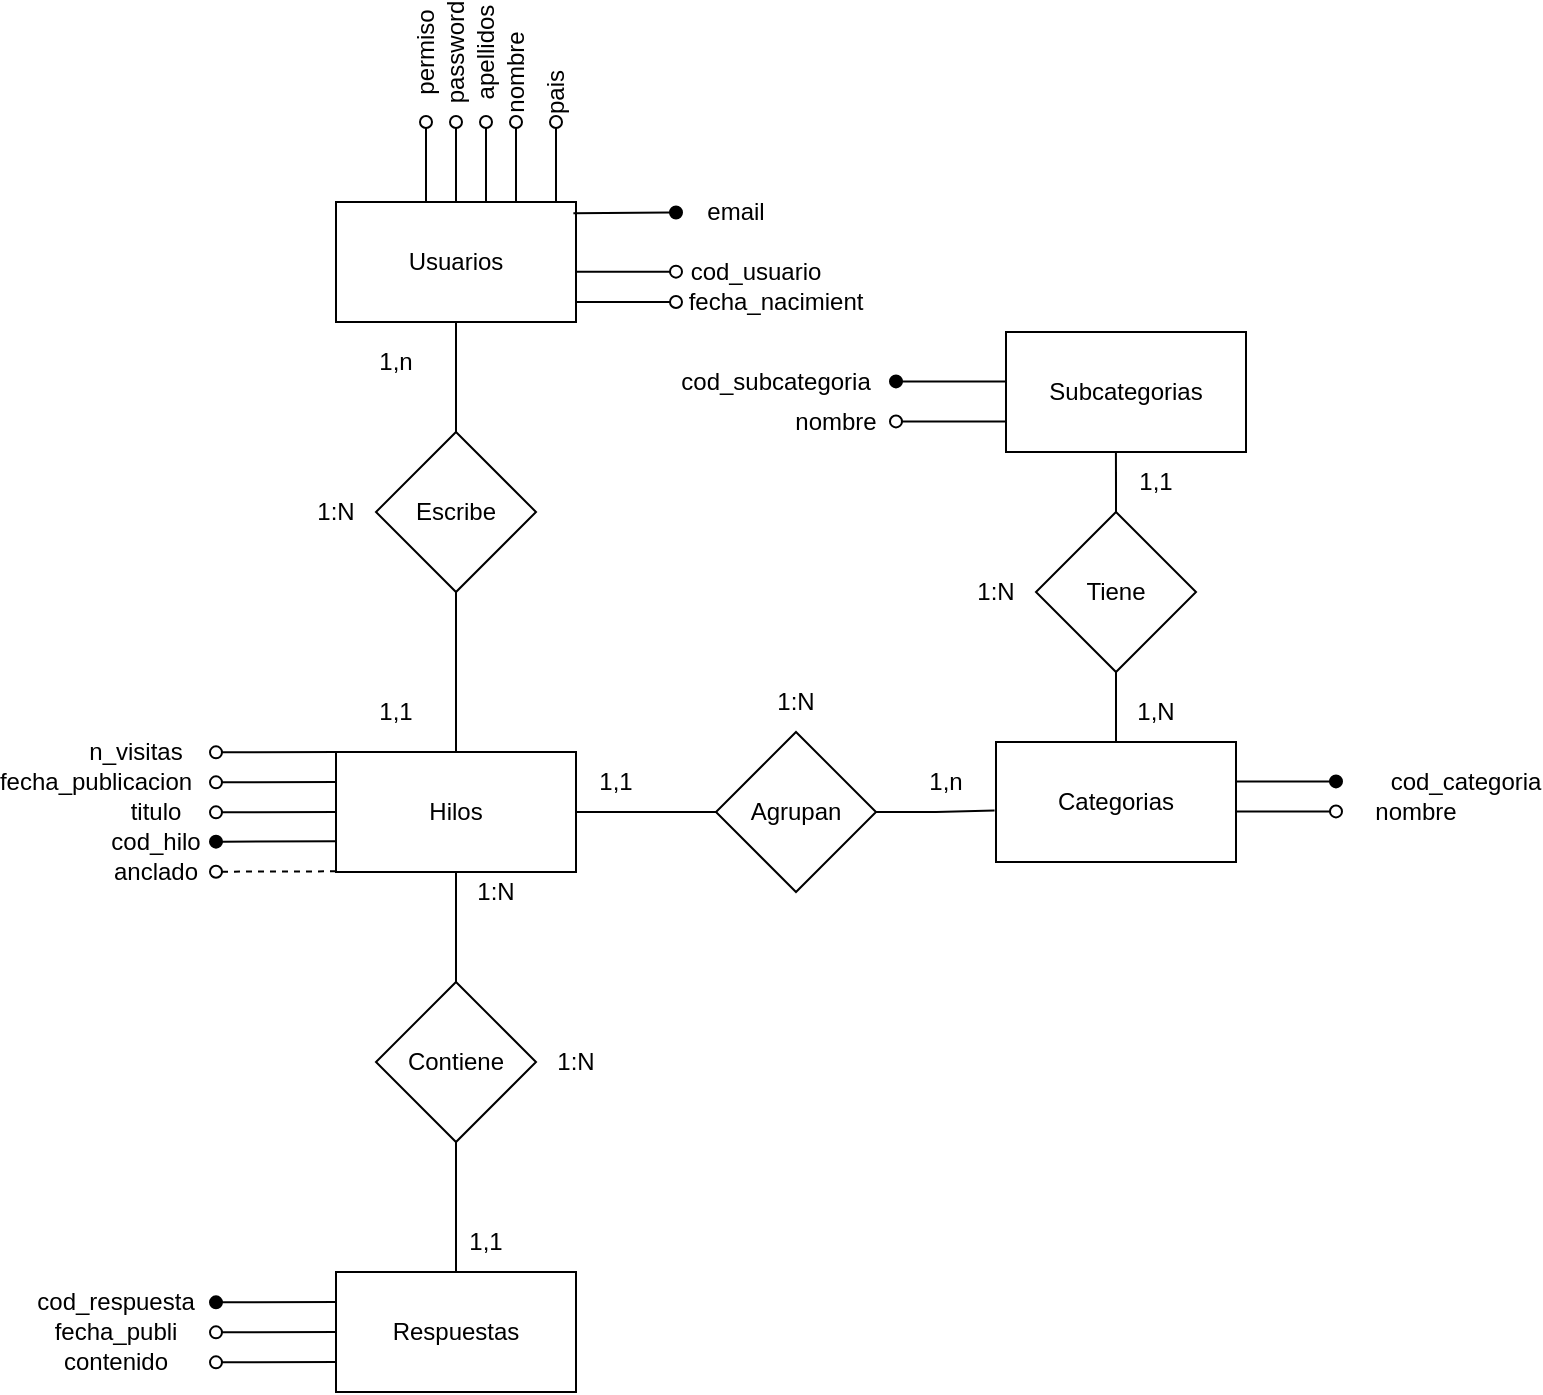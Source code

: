 <mxfile version="17.2.2" type="device"><diagram id="R2lEEEUBdFMjLlhIrx00" name="Page-1"><mxGraphModel dx="1663" dy="1535" grid="1" gridSize="10" guides="1" tooltips="1" connect="1" arrows="1" fold="1" page="1" pageScale="1" pageWidth="850" pageHeight="1100" math="0" shadow="0" extFonts="Permanent Marker^https://fonts.googleapis.com/css?family=Permanent+Marker"><root><mxCell id="0"/><mxCell id="1" parent="0"/><mxCell id="ow7omT4iGgK-N40qtnGG-56" style="edgeStyle=orthogonalEdgeStyle;rounded=0;orthogonalLoop=1;jettySize=auto;html=1;entryX=0.5;entryY=0;entryDx=0;entryDy=0;endArrow=none;endFill=0;strokeWidth=1;" edge="1" parent="1" source="ow7omT4iGgK-N40qtnGG-1" target="ow7omT4iGgK-N40qtnGG-50"><mxGeometry relative="1" as="geometry"/></mxCell><mxCell id="ow7omT4iGgK-N40qtnGG-1" value="Usuarios" style="rounded=0;whiteSpace=wrap;html=1;" vertex="1" parent="1"><mxGeometry x="90" y="95" width="120" height="60" as="geometry"/></mxCell><mxCell id="ow7omT4iGgK-N40qtnGG-63" style="edgeStyle=orthogonalEdgeStyle;rounded=0;orthogonalLoop=1;jettySize=auto;html=1;entryX=0.5;entryY=1;entryDx=0;entryDy=0;endArrow=none;endFill=0;strokeWidth=1;" edge="1" parent="1" source="ow7omT4iGgK-N40qtnGG-2" target="ow7omT4iGgK-N40qtnGG-53"><mxGeometry relative="1" as="geometry"/></mxCell><mxCell id="ow7omT4iGgK-N40qtnGG-2" value="Categorias" style="rounded=0;whiteSpace=wrap;html=1;" vertex="1" parent="1"><mxGeometry x="420" y="365" width="120" height="60" as="geometry"/></mxCell><mxCell id="ow7omT4iGgK-N40qtnGG-3" value="Subcategorias" style="rounded=0;whiteSpace=wrap;html=1;" vertex="1" parent="1"><mxGeometry x="425" y="160" width="120" height="60" as="geometry"/></mxCell><mxCell id="ow7omT4iGgK-N40qtnGG-59" style="edgeStyle=orthogonalEdgeStyle;rounded=0;orthogonalLoop=1;jettySize=auto;html=1;entryX=0;entryY=0.5;entryDx=0;entryDy=0;endArrow=none;endFill=0;strokeWidth=1;" edge="1" parent="1" source="ow7omT4iGgK-N40qtnGG-4" target="ow7omT4iGgK-N40qtnGG-51"><mxGeometry relative="1" as="geometry"/></mxCell><mxCell id="ow7omT4iGgK-N40qtnGG-61" style="edgeStyle=orthogonalEdgeStyle;rounded=0;orthogonalLoop=1;jettySize=auto;html=1;entryX=0.5;entryY=0;entryDx=0;entryDy=0;endArrow=none;endFill=0;strokeWidth=1;" edge="1" parent="1" source="ow7omT4iGgK-N40qtnGG-4" target="ow7omT4iGgK-N40qtnGG-52"><mxGeometry relative="1" as="geometry"/></mxCell><mxCell id="ow7omT4iGgK-N40qtnGG-4" value="Hilos" style="rounded=0;whiteSpace=wrap;html=1;" vertex="1" parent="1"><mxGeometry x="90" y="370" width="120" height="60" as="geometry"/></mxCell><mxCell id="ow7omT4iGgK-N40qtnGG-5" value="Respuestas" style="rounded=0;whiteSpace=wrap;html=1;" vertex="1" parent="1"><mxGeometry x="90" y="630" width="120" height="60" as="geometry"/></mxCell><mxCell id="ow7omT4iGgK-N40qtnGG-7" value="" style="endArrow=oval;html=1;rounded=0;strokeWidth=1;exitX=0.989;exitY=0.094;exitDx=0;exitDy=0;exitPerimeter=0;endFill=1;" edge="1" parent="1" source="ow7omT4iGgK-N40qtnGG-1" target="ow7omT4iGgK-N40qtnGG-8"><mxGeometry width="50" height="50" relative="1" as="geometry"><mxPoint x="260" y="160" as="sourcePoint"/><mxPoint x="230" y="110" as="targetPoint"/></mxGeometry></mxCell><mxCell id="ow7omT4iGgK-N40qtnGG-8" value="email" style="text;html=1;strokeColor=none;fillColor=none;align=center;verticalAlign=middle;whiteSpace=wrap;rounded=0;" vertex="1" parent="1"><mxGeometry x="260" y="85" width="60" height="30" as="geometry"/></mxCell><mxCell id="ow7omT4iGgK-N40qtnGG-9" value="" style="endArrow=oval;html=1;rounded=0;strokeWidth=1;exitX=0.989;exitY=0.094;exitDx=0;exitDy=0;exitPerimeter=0;endFill=0;" edge="1" parent="1"><mxGeometry width="50" height="50" relative="1" as="geometry"><mxPoint x="210.0" y="129.83" as="sourcePoint"/><mxPoint x="260" y="129.83" as="targetPoint"/></mxGeometry></mxCell><mxCell id="ow7omT4iGgK-N40qtnGG-10" value="cod_usuario" style="text;html=1;strokeColor=none;fillColor=none;align=center;verticalAlign=middle;whiteSpace=wrap;rounded=0;" vertex="1" parent="1"><mxGeometry x="270" y="115" width="60" height="30" as="geometry"/></mxCell><mxCell id="ow7omT4iGgK-N40qtnGG-11" value="" style="endArrow=oval;html=1;rounded=0;strokeWidth=1;exitX=0.989;exitY=0.094;exitDx=0;exitDy=0;exitPerimeter=0;endFill=0;" edge="1" parent="1"><mxGeometry width="50" height="50" relative="1" as="geometry"><mxPoint x="210" y="145" as="sourcePoint"/><mxPoint x="260" y="145" as="targetPoint"/></mxGeometry></mxCell><mxCell id="ow7omT4iGgK-N40qtnGG-12" value="fecha_nacimient" style="text;html=1;strokeColor=none;fillColor=none;align=center;verticalAlign=middle;whiteSpace=wrap;rounded=0;" vertex="1" parent="1"><mxGeometry x="280" y="135" width="60" height="20" as="geometry"/></mxCell><mxCell id="ow7omT4iGgK-N40qtnGG-13" value="" style="endArrow=oval;html=1;rounded=0;strokeWidth=1;exitX=0.989;exitY=0.094;exitDx=0;exitDy=0;exitPerimeter=0;endFill=0;" edge="1" parent="1"><mxGeometry width="50" height="50" relative="1" as="geometry"><mxPoint x="200" y="95" as="sourcePoint"/><mxPoint x="200" y="55" as="targetPoint"/></mxGeometry></mxCell><mxCell id="ow7omT4iGgK-N40qtnGG-14" value="pais" style="text;html=1;strokeColor=none;fillColor=none;align=center;verticalAlign=middle;whiteSpace=wrap;rounded=0;rotation=-90;" vertex="1" parent="1"><mxGeometry x="180" y="30" width="40" height="20" as="geometry"/></mxCell><mxCell id="ow7omT4iGgK-N40qtnGG-15" value="" style="endArrow=oval;html=1;rounded=0;strokeWidth=1;exitX=0.989;exitY=0.094;exitDx=0;exitDy=0;exitPerimeter=0;endFill=0;" edge="1" parent="1"><mxGeometry width="50" height="50" relative="1" as="geometry"><mxPoint x="180" y="95" as="sourcePoint"/><mxPoint x="180" y="55" as="targetPoint"/></mxGeometry></mxCell><mxCell id="ow7omT4iGgK-N40qtnGG-16" value="nombre" style="text;html=1;strokeColor=none;fillColor=none;align=center;verticalAlign=middle;whiteSpace=wrap;rounded=0;rotation=-90;" vertex="1" parent="1"><mxGeometry x="165" y="20" width="30" height="20" as="geometry"/></mxCell><mxCell id="ow7omT4iGgK-N40qtnGG-17" value="" style="endArrow=oval;html=1;rounded=0;strokeWidth=1;exitX=0.989;exitY=0.094;exitDx=0;exitDy=0;exitPerimeter=0;endFill=0;" edge="1" parent="1"><mxGeometry width="50" height="50" relative="1" as="geometry"><mxPoint x="165" y="95" as="sourcePoint"/><mxPoint x="165" y="55" as="targetPoint"/></mxGeometry></mxCell><mxCell id="ow7omT4iGgK-N40qtnGG-18" value="apellidos" style="text;html=1;strokeColor=none;fillColor=none;align=center;verticalAlign=middle;whiteSpace=wrap;rounded=0;rotation=-90;" vertex="1" parent="1"><mxGeometry x="150" y="10" width="30" height="20" as="geometry"/></mxCell><mxCell id="ow7omT4iGgK-N40qtnGG-19" value="" style="endArrow=oval;html=1;rounded=0;strokeWidth=1;exitX=0.989;exitY=0.094;exitDx=0;exitDy=0;exitPerimeter=0;endFill=0;" edge="1" parent="1"><mxGeometry width="50" height="50" relative="1" as="geometry"><mxPoint x="150" y="95" as="sourcePoint"/><mxPoint x="150" y="55" as="targetPoint"/></mxGeometry></mxCell><mxCell id="ow7omT4iGgK-N40qtnGG-20" value="password" style="text;html=1;strokeColor=none;fillColor=none;align=center;verticalAlign=middle;whiteSpace=wrap;rounded=0;rotation=-90;" vertex="1" parent="1"><mxGeometry x="135" y="10" width="30" height="20" as="geometry"/></mxCell><mxCell id="ow7omT4iGgK-N40qtnGG-21" value="" style="endArrow=oval;html=1;rounded=0;strokeWidth=1;exitX=0.989;exitY=0.094;exitDx=0;exitDy=0;exitPerimeter=0;endFill=0;" edge="1" parent="1"><mxGeometry width="50" height="50" relative="1" as="geometry"><mxPoint x="135" y="95" as="sourcePoint"/><mxPoint x="135" y="55" as="targetPoint"/></mxGeometry></mxCell><mxCell id="ow7omT4iGgK-N40qtnGG-22" value="permiso" style="text;html=1;strokeColor=none;fillColor=none;align=center;verticalAlign=middle;whiteSpace=wrap;rounded=0;rotation=-90;" vertex="1" parent="1"><mxGeometry x="120" y="10" width="30" height="20" as="geometry"/></mxCell><mxCell id="ow7omT4iGgK-N40qtnGG-23" value="" style="endArrow=oval;html=1;rounded=0;strokeWidth=1;exitX=0.989;exitY=0.094;exitDx=0;exitDy=0;exitPerimeter=0;endFill=1;" edge="1" parent="1"><mxGeometry width="50" height="50" relative="1" as="geometry"><mxPoint x="90" y="414.66" as="sourcePoint"/><mxPoint x="30" y="414.83" as="targetPoint"/></mxGeometry></mxCell><mxCell id="ow7omT4iGgK-N40qtnGG-24" value="cod_hilo" style="text;html=1;strokeColor=none;fillColor=none;align=center;verticalAlign=middle;whiteSpace=wrap;rounded=0;" vertex="1" parent="1"><mxGeometry x="-30" y="400" width="60" height="30" as="geometry"/></mxCell><mxCell id="ow7omT4iGgK-N40qtnGG-25" value="" style="endArrow=oval;html=1;rounded=0;strokeWidth=1;exitX=0.989;exitY=0.094;exitDx=0;exitDy=0;exitPerimeter=0;endFill=0;" edge="1" parent="1"><mxGeometry width="50" height="50" relative="1" as="geometry"><mxPoint x="90" y="400.0" as="sourcePoint"/><mxPoint x="30" y="400.17" as="targetPoint"/></mxGeometry></mxCell><mxCell id="ow7omT4iGgK-N40qtnGG-26" value="titulo" style="text;html=1;strokeColor=none;fillColor=none;align=center;verticalAlign=middle;whiteSpace=wrap;rounded=0;" vertex="1" parent="1"><mxGeometry x="-30" y="385" width="60" height="30" as="geometry"/></mxCell><mxCell id="ow7omT4iGgK-N40qtnGG-27" value="" style="endArrow=oval;html=1;rounded=0;strokeWidth=1;exitX=0.989;exitY=0.094;exitDx=0;exitDy=0;exitPerimeter=0;endFill=0;" edge="1" parent="1"><mxGeometry width="50" height="50" relative="1" as="geometry"><mxPoint x="90" y="385.0" as="sourcePoint"/><mxPoint x="30" y="385.17" as="targetPoint"/></mxGeometry></mxCell><mxCell id="ow7omT4iGgK-N40qtnGG-29" value="" style="endArrow=oval;html=1;rounded=0;strokeWidth=1;exitX=0.989;exitY=0.094;exitDx=0;exitDy=0;exitPerimeter=0;endFill=0;" edge="1" parent="1"><mxGeometry width="50" height="50" relative="1" as="geometry"><mxPoint x="90" y="370.0" as="sourcePoint"/><mxPoint x="30" y="370.17" as="targetPoint"/></mxGeometry></mxCell><mxCell id="ow7omT4iGgK-N40qtnGG-31" value="fecha_publicacion" style="text;html=1;strokeColor=none;fillColor=none;align=center;verticalAlign=middle;whiteSpace=wrap;rounded=0;" vertex="1" parent="1"><mxGeometry x="-60" y="370" width="60" height="30" as="geometry"/></mxCell><mxCell id="ow7omT4iGgK-N40qtnGG-32" value="n_visitas" style="text;html=1;strokeColor=none;fillColor=none;align=center;verticalAlign=middle;whiteSpace=wrap;rounded=0;" vertex="1" parent="1"><mxGeometry x="-40" y="355" width="60" height="30" as="geometry"/></mxCell><mxCell id="ow7omT4iGgK-N40qtnGG-34" value="" style="endArrow=oval;html=1;rounded=0;strokeWidth=1;exitX=0.989;exitY=0.094;exitDx=0;exitDy=0;exitPerimeter=0;endFill=0;dashed=1;" edge="1" parent="1"><mxGeometry width="50" height="50" relative="1" as="geometry"><mxPoint x="90" y="429.67" as="sourcePoint"/><mxPoint x="30" y="429.84" as="targetPoint"/></mxGeometry></mxCell><mxCell id="ow7omT4iGgK-N40qtnGG-35" value="anclado" style="text;html=1;strokeColor=none;fillColor=none;align=center;verticalAlign=middle;whiteSpace=wrap;rounded=0;" vertex="1" parent="1"><mxGeometry x="-30" y="415" width="60" height="30" as="geometry"/></mxCell><mxCell id="ow7omT4iGgK-N40qtnGG-36" value="" style="endArrow=oval;html=1;rounded=0;strokeWidth=1;exitX=0.989;exitY=0.094;exitDx=0;exitDy=0;exitPerimeter=0;endFill=1;" edge="1" parent="1"><mxGeometry width="50" height="50" relative="1" as="geometry"><mxPoint x="425" y="184.71" as="sourcePoint"/><mxPoint x="370" y="184.71" as="targetPoint"/><Array as="points"><mxPoint x="400" y="184.71"/></Array></mxGeometry></mxCell><mxCell id="ow7omT4iGgK-N40qtnGG-37" value="cod_subcategoria" style="text;html=1;strokeColor=none;fillColor=none;align=center;verticalAlign=middle;whiteSpace=wrap;rounded=0;" vertex="1" parent="1"><mxGeometry x="280" y="170" width="60" height="30" as="geometry"/></mxCell><mxCell id="ow7omT4iGgK-N40qtnGG-38" value="" style="endArrow=oval;html=1;rounded=0;strokeWidth=1;exitX=0.989;exitY=0.094;exitDx=0;exitDy=0;exitPerimeter=0;endFill=0;" edge="1" parent="1"><mxGeometry width="50" height="50" relative="1" as="geometry"><mxPoint x="425" y="204.71" as="sourcePoint"/><mxPoint x="370" y="204.71" as="targetPoint"/></mxGeometry></mxCell><mxCell id="ow7omT4iGgK-N40qtnGG-39" value="nombre" style="text;html=1;strokeColor=none;fillColor=none;align=center;verticalAlign=middle;whiteSpace=wrap;rounded=0;" vertex="1" parent="1"><mxGeometry x="310" y="190" width="60" height="30" as="geometry"/></mxCell><mxCell id="ow7omT4iGgK-N40qtnGG-40" value="" style="endArrow=oval;html=1;rounded=0;strokeWidth=1;exitX=0.989;exitY=0.094;exitDx=0;exitDy=0;exitPerimeter=0;endFill=1;" edge="1" parent="1"><mxGeometry width="50" height="50" relative="1" as="geometry"><mxPoint x="540" y="384.71" as="sourcePoint"/><mxPoint x="590" y="384.71" as="targetPoint"/></mxGeometry></mxCell><mxCell id="ow7omT4iGgK-N40qtnGG-41" value="cod_categoria" style="text;html=1;strokeColor=none;fillColor=none;align=center;verticalAlign=middle;whiteSpace=wrap;rounded=0;" vertex="1" parent="1"><mxGeometry x="625" y="370" width="60" height="30" as="geometry"/></mxCell><mxCell id="ow7omT4iGgK-N40qtnGG-42" value="" style="endArrow=oval;html=1;rounded=0;strokeWidth=1;exitX=0.989;exitY=0.094;exitDx=0;exitDy=0;exitPerimeter=0;endFill=0;" edge="1" parent="1"><mxGeometry width="50" height="50" relative="1" as="geometry"><mxPoint x="540" y="399.71" as="sourcePoint"/><mxPoint x="590" y="399.71" as="targetPoint"/></mxGeometry></mxCell><mxCell id="ow7omT4iGgK-N40qtnGG-43" value="nombre" style="text;html=1;strokeColor=none;fillColor=none;align=center;verticalAlign=middle;whiteSpace=wrap;rounded=0;" vertex="1" parent="1"><mxGeometry x="600" y="385" width="60" height="30" as="geometry"/></mxCell><mxCell id="ow7omT4iGgK-N40qtnGG-44" value="" style="endArrow=oval;html=1;rounded=0;strokeWidth=1;exitX=0.989;exitY=0.094;exitDx=0;exitDy=0;exitPerimeter=0;endFill=1;" edge="1" parent="1"><mxGeometry width="50" height="50" relative="1" as="geometry"><mxPoint x="90" y="645.0" as="sourcePoint"/><mxPoint x="30" y="645.17" as="targetPoint"/></mxGeometry></mxCell><mxCell id="ow7omT4iGgK-N40qtnGG-45" value="cod_respuesta" style="text;html=1;strokeColor=none;fillColor=none;align=center;verticalAlign=middle;whiteSpace=wrap;rounded=0;" vertex="1" parent="1"><mxGeometry x="-50" y="630" width="60" height="30" as="geometry"/></mxCell><mxCell id="ow7omT4iGgK-N40qtnGG-46" value="" style="endArrow=oval;html=1;rounded=0;strokeWidth=1;exitX=0.989;exitY=0.094;exitDx=0;exitDy=0;exitPerimeter=0;endFill=0;" edge="1" parent="1"><mxGeometry width="50" height="50" relative="1" as="geometry"><mxPoint x="90" y="660" as="sourcePoint"/><mxPoint x="30" y="660.17" as="targetPoint"/></mxGeometry></mxCell><mxCell id="ow7omT4iGgK-N40qtnGG-47" value="fecha_publi" style="text;html=1;strokeColor=none;fillColor=none;align=center;verticalAlign=middle;whiteSpace=wrap;rounded=0;" vertex="1" parent="1"><mxGeometry x="-50" y="645" width="60" height="30" as="geometry"/></mxCell><mxCell id="ow7omT4iGgK-N40qtnGG-48" value="" style="endArrow=oval;html=1;rounded=0;strokeWidth=1;exitX=0.989;exitY=0.094;exitDx=0;exitDy=0;exitPerimeter=0;endFill=0;" edge="1" parent="1"><mxGeometry width="50" height="50" relative="1" as="geometry"><mxPoint x="90" y="675" as="sourcePoint"/><mxPoint x="30" y="675.17" as="targetPoint"/></mxGeometry></mxCell><mxCell id="ow7omT4iGgK-N40qtnGG-49" value="contenido" style="text;html=1;strokeColor=none;fillColor=none;align=center;verticalAlign=middle;whiteSpace=wrap;rounded=0;" vertex="1" parent="1"><mxGeometry x="-50" y="660" width="60" height="30" as="geometry"/></mxCell><mxCell id="ow7omT4iGgK-N40qtnGG-57" style="edgeStyle=orthogonalEdgeStyle;rounded=0;orthogonalLoop=1;jettySize=auto;html=1;endArrow=none;endFill=0;strokeWidth=1;" edge="1" parent="1" source="ow7omT4iGgK-N40qtnGG-50" target="ow7omT4iGgK-N40qtnGG-4"><mxGeometry relative="1" as="geometry"/></mxCell><mxCell id="ow7omT4iGgK-N40qtnGG-50" value="Escribe" style="rhombus;whiteSpace=wrap;html=1;" vertex="1" parent="1"><mxGeometry x="110" y="210" width="80" height="80" as="geometry"/></mxCell><mxCell id="ow7omT4iGgK-N40qtnGG-60" style="edgeStyle=orthogonalEdgeStyle;rounded=0;orthogonalLoop=1;jettySize=auto;html=1;entryX=-0.006;entryY=0.571;entryDx=0;entryDy=0;entryPerimeter=0;endArrow=none;endFill=0;strokeWidth=1;" edge="1" parent="1" source="ow7omT4iGgK-N40qtnGG-51" target="ow7omT4iGgK-N40qtnGG-2"><mxGeometry relative="1" as="geometry"/></mxCell><mxCell id="ow7omT4iGgK-N40qtnGG-51" value="Agrupan" style="rhombus;whiteSpace=wrap;html=1;" vertex="1" parent="1"><mxGeometry x="280" y="360" width="80" height="80" as="geometry"/></mxCell><mxCell id="ow7omT4iGgK-N40qtnGG-62" style="edgeStyle=orthogonalEdgeStyle;rounded=0;orthogonalLoop=1;jettySize=auto;html=1;entryX=0.5;entryY=0;entryDx=0;entryDy=0;endArrow=none;endFill=0;strokeWidth=1;" edge="1" parent="1" source="ow7omT4iGgK-N40qtnGG-52" target="ow7omT4iGgK-N40qtnGG-5"><mxGeometry relative="1" as="geometry"/></mxCell><mxCell id="ow7omT4iGgK-N40qtnGG-52" value="Contiene" style="rhombus;whiteSpace=wrap;html=1;" vertex="1" parent="1"><mxGeometry x="110" y="485" width="80" height="80" as="geometry"/></mxCell><mxCell id="ow7omT4iGgK-N40qtnGG-64" style="edgeStyle=orthogonalEdgeStyle;rounded=0;orthogonalLoop=1;jettySize=auto;html=1;entryX=0.458;entryY=1;entryDx=0;entryDy=0;entryPerimeter=0;endArrow=none;endFill=0;strokeWidth=1;" edge="1" parent="1" source="ow7omT4iGgK-N40qtnGG-53" target="ow7omT4iGgK-N40qtnGG-3"><mxGeometry relative="1" as="geometry"/></mxCell><mxCell id="ow7omT4iGgK-N40qtnGG-53" value="Tiene" style="rhombus;whiteSpace=wrap;html=1;" vertex="1" parent="1"><mxGeometry x="440" y="250" width="80" height="80" as="geometry"/></mxCell><mxCell id="ow7omT4iGgK-N40qtnGG-65" value="1,n" style="text;html=1;strokeColor=none;fillColor=none;align=center;verticalAlign=middle;whiteSpace=wrap;rounded=0;" vertex="1" parent="1"><mxGeometry x="90" y="160" width="60" height="30" as="geometry"/></mxCell><mxCell id="ow7omT4iGgK-N40qtnGG-66" value="1,1" style="text;html=1;strokeColor=none;fillColor=none;align=center;verticalAlign=middle;whiteSpace=wrap;rounded=0;" vertex="1" parent="1"><mxGeometry x="90" y="335" width="60" height="30" as="geometry"/></mxCell><mxCell id="ow7omT4iGgK-N40qtnGG-67" value="1:N" style="text;html=1;strokeColor=none;fillColor=none;align=center;verticalAlign=middle;whiteSpace=wrap;rounded=0;" vertex="1" parent="1"><mxGeometry x="60" y="235" width="60" height="30" as="geometry"/></mxCell><mxCell id="ow7omT4iGgK-N40qtnGG-68" value="1,1" style="text;html=1;strokeColor=none;fillColor=none;align=center;verticalAlign=middle;whiteSpace=wrap;rounded=0;" vertex="1" parent="1"><mxGeometry x="200" y="370" width="60" height="30" as="geometry"/></mxCell><mxCell id="ow7omT4iGgK-N40qtnGG-69" value="1,n" style="text;html=1;strokeColor=none;fillColor=none;align=center;verticalAlign=middle;whiteSpace=wrap;rounded=0;" vertex="1" parent="1"><mxGeometry x="365" y="370" width="60" height="30" as="geometry"/></mxCell><mxCell id="ow7omT4iGgK-N40qtnGG-70" value="1,1" style="text;html=1;strokeColor=none;fillColor=none;align=center;verticalAlign=middle;whiteSpace=wrap;rounded=0;" vertex="1" parent="1"><mxGeometry x="135" y="600" width="60" height="30" as="geometry"/></mxCell><mxCell id="ow7omT4iGgK-N40qtnGG-71" value="1:N" style="text;html=1;strokeColor=none;fillColor=none;align=center;verticalAlign=middle;whiteSpace=wrap;rounded=0;" vertex="1" parent="1"><mxGeometry x="140" y="425" width="60" height="30" as="geometry"/></mxCell><mxCell id="ow7omT4iGgK-N40qtnGG-72" value="1,1" style="text;html=1;strokeColor=none;fillColor=none;align=center;verticalAlign=middle;whiteSpace=wrap;rounded=0;" vertex="1" parent="1"><mxGeometry x="470" y="220" width="60" height="30" as="geometry"/></mxCell><mxCell id="ow7omT4iGgK-N40qtnGG-73" value="1,N" style="text;html=1;strokeColor=none;fillColor=none;align=center;verticalAlign=middle;whiteSpace=wrap;rounded=0;" vertex="1" parent="1"><mxGeometry x="470" y="335" width="60" height="30" as="geometry"/></mxCell><mxCell id="ow7omT4iGgK-N40qtnGG-74" value="1:N" style="text;html=1;strokeColor=none;fillColor=none;align=center;verticalAlign=middle;whiteSpace=wrap;rounded=0;" vertex="1" parent="1"><mxGeometry x="390" y="275" width="60" height="30" as="geometry"/></mxCell><mxCell id="ow7omT4iGgK-N40qtnGG-75" value="1:N" style="text;html=1;strokeColor=none;fillColor=none;align=center;verticalAlign=middle;whiteSpace=wrap;rounded=0;" vertex="1" parent="1"><mxGeometry x="290" y="330" width="60" height="30" as="geometry"/></mxCell><mxCell id="ow7omT4iGgK-N40qtnGG-76" value="1:N" style="text;html=1;strokeColor=none;fillColor=none;align=center;verticalAlign=middle;whiteSpace=wrap;rounded=0;" vertex="1" parent="1"><mxGeometry x="180" y="510" width="60" height="30" as="geometry"/></mxCell></root></mxGraphModel></diagram></mxfile>
